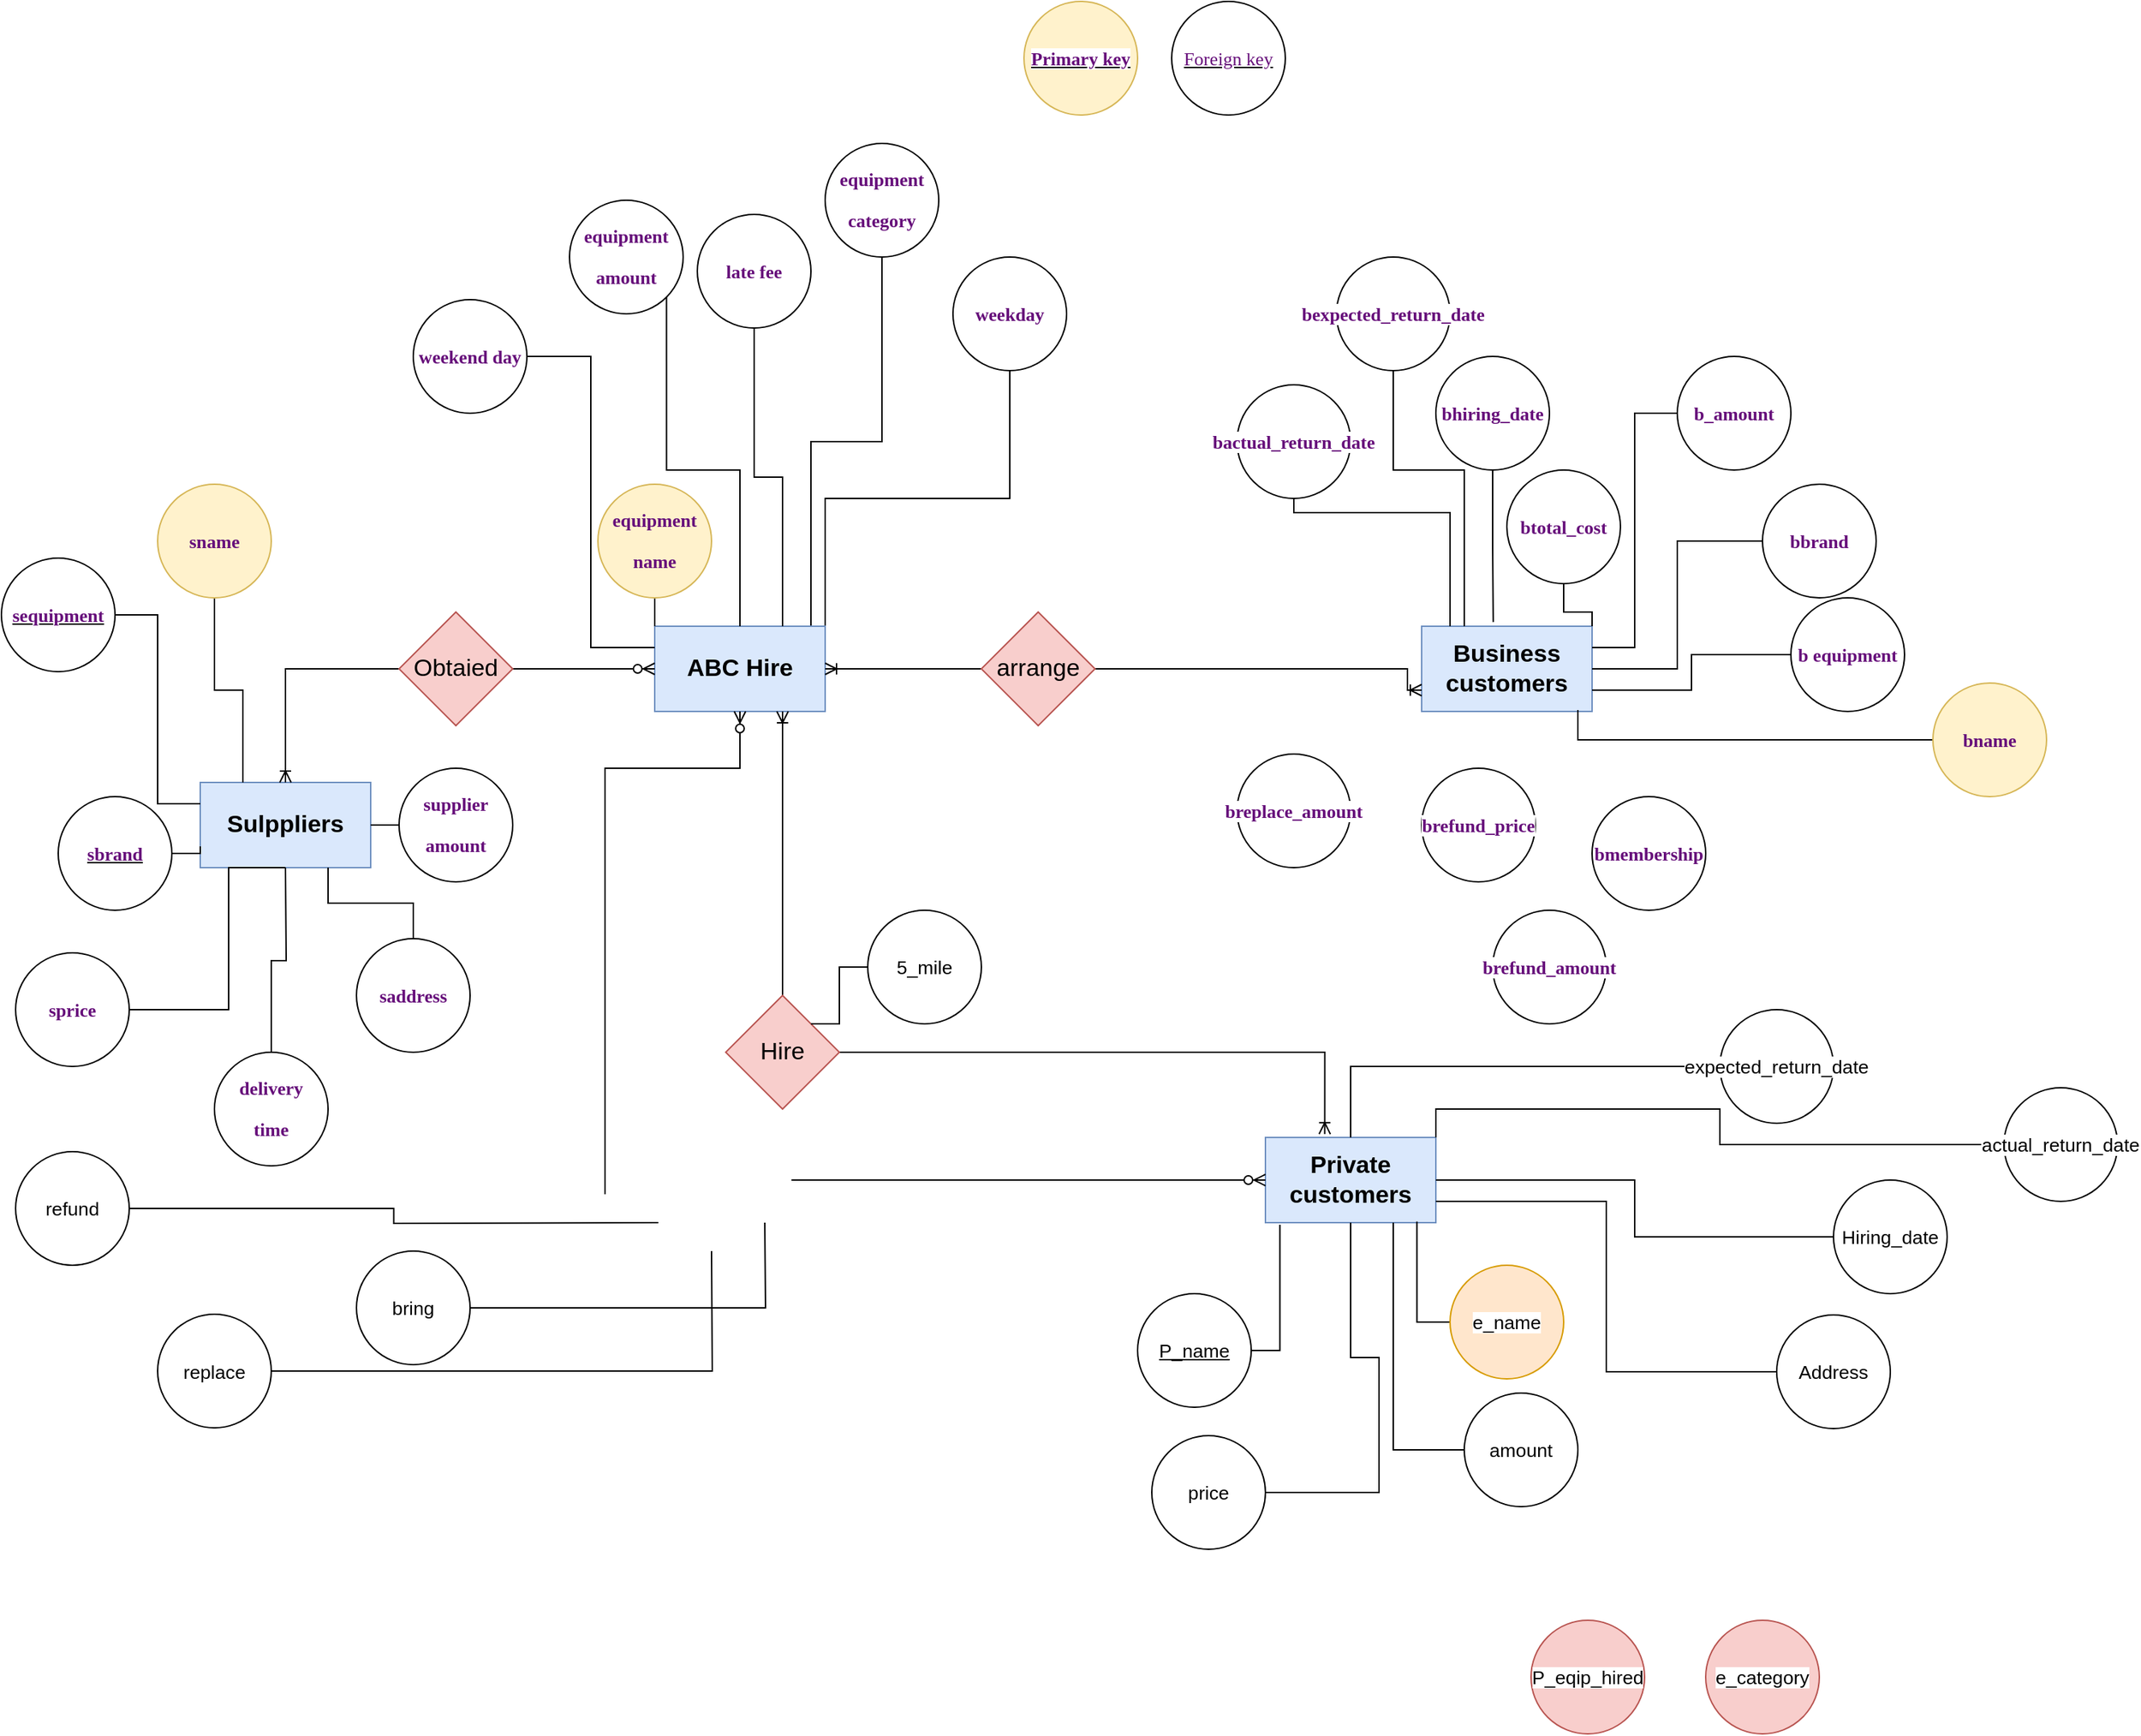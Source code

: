 <mxfile version="13.0.9" type="github">
  <diagram id="K03sYseseirvuOLzhtns" name="Page-1">
    <mxGraphModel dx="2130" dy="1951" grid="1" gridSize="10" guides="1" tooltips="1" connect="1" arrows="1" fold="1" page="1" pageScale="1" pageWidth="827" pageHeight="1169" math="0" shadow="0">
      <root>
        <mxCell id="0" />
        <mxCell id="1" parent="0" />
        <mxCell id="TGKqARG2-MbJU1Pvm6La-5" value="Sulppliers" style="rounded=0;whiteSpace=wrap;html=1;fillColor=#dae8fc;strokeColor=#6c8ebf;fontStyle=1;fontSize=17;" parent="1" vertex="1">
          <mxGeometry x="-190" y="210" width="120" height="60" as="geometry" />
        </mxCell>
        <mxCell id="TGKqARG2-MbJU1Pvm6La-109" value="" style="edgeStyle=orthogonalEdgeStyle;rounded=0;orthogonalLoop=1;jettySize=auto;html=1;startArrow=none;startFill=0;endArrow=none;endFill=0;fontSize=17;entryX=0.5;entryY=1;entryDx=0;entryDy=0;" parent="1" source="TGKqARG2-MbJU1Pvm6La-6" target="TGKqARG2-MbJU1Pvm6La-110" edge="1">
          <mxGeometry relative="1" as="geometry">
            <mxPoint x="220" y="20" as="targetPoint" />
            <Array as="points">
              <mxPoint x="240" y="-30" />
              <mxPoint x="290" y="-30" />
            </Array>
          </mxGeometry>
        </mxCell>
        <mxCell id="FO-TaxdujKSURo-2o1d0-5" style="edgeStyle=orthogonalEdgeStyle;rounded=0;orthogonalLoop=1;jettySize=auto;html=1;exitX=1;exitY=0;exitDx=0;exitDy=0;entryX=0.5;entryY=1;entryDx=0;entryDy=0;endArrow=none;endFill=0;" edge="1" parent="1" source="TGKqARG2-MbJU1Pvm6La-6" target="FO-TaxdujKSURo-2o1d0-3">
          <mxGeometry relative="1" as="geometry" />
        </mxCell>
        <mxCell id="TGKqARG2-MbJU1Pvm6La-6" value="ABC Hire" style="rounded=0;whiteSpace=wrap;html=1;fillColor=#dae8fc;strokeColor=#6c8ebf;fontStyle=1;fontSize=17;" parent="1" vertex="1">
          <mxGeometry x="130" y="100" width="120" height="60" as="geometry" />
        </mxCell>
        <mxCell id="TGKqARG2-MbJU1Pvm6La-8" value="Private customers" style="rounded=0;whiteSpace=wrap;html=1;fillColor=#dae8fc;strokeColor=#6c8ebf;fontStyle=1;fontSize=17;" parent="1" vertex="1">
          <mxGeometry x="560" y="460" width="120" height="60" as="geometry" />
        </mxCell>
        <mxCell id="TGKqARG2-MbJU1Pvm6La-9" value="Business customers" style="rounded=0;whiteSpace=wrap;html=1;fillColor=#dae8fc;strokeColor=#6c8ebf;fontStyle=1;fontSize=17;" parent="1" vertex="1">
          <mxGeometry x="670" y="100" width="120" height="60" as="geometry" />
        </mxCell>
        <mxCell id="TGKqARG2-MbJU1Pvm6La-41" style="edgeStyle=orthogonalEdgeStyle;rounded=0;orthogonalLoop=1;jettySize=auto;html=1;entryX=0;entryY=0.75;entryDx=0;entryDy=0;endArrow=none;endFill=0;fontSize=17;" parent="1" source="TGKqARG2-MbJU1Pvm6La-28" target="TGKqARG2-MbJU1Pvm6La-5" edge="1">
          <mxGeometry relative="1" as="geometry" />
        </mxCell>
        <mxCell id="TGKqARG2-MbJU1Pvm6La-84" value="" style="edgeStyle=orthogonalEdgeStyle;rounded=0;orthogonalLoop=1;jettySize=auto;html=1;startArrow=none;startFill=0;endArrow=none;endFill=0;fontSize=17;" parent="1" source="TGKqARG2-MbJU1Pvm6La-28" target="TGKqARG2-MbJU1Pvm6La-5" edge="1">
          <mxGeometry relative="1" as="geometry">
            <Array as="points">
              <mxPoint x="-190" y="260" />
            </Array>
          </mxGeometry>
        </mxCell>
        <mxCell id="TGKqARG2-MbJU1Pvm6La-28" value="&lt;meta http-equiv=&quot;content-type&quot; content=&quot;text/html; charset=UTF-8&quot;&gt;&lt;pre style=&quot;background-color:#ffffff;color:#000000;font-family:&#39;Consolas&#39;;font-size:9.8pt;&quot;&gt;&lt;span style=&quot;color:#660e7a;font-weight:bold;&quot;&gt;sbrand&lt;/span&gt;&lt;/pre&gt;" style="ellipse;whiteSpace=wrap;html=1;aspect=fixed;fontSize=17;align=center;fontStyle=4" parent="1" vertex="1">
          <mxGeometry x="-290" y="220" width="80" height="80" as="geometry" />
        </mxCell>
        <mxCell id="TGKqARG2-MbJU1Pvm6La-42" style="edgeStyle=orthogonalEdgeStyle;rounded=0;orthogonalLoop=1;jettySize=auto;html=1;entryX=0.5;entryY=1;entryDx=0;entryDy=0;endArrow=none;endFill=0;fontSize=17;" parent="1" source="TGKqARG2-MbJU1Pvm6La-29" target="TGKqARG2-MbJU1Pvm6La-5" edge="1">
          <mxGeometry relative="1" as="geometry">
            <Array as="points">
              <mxPoint x="-170" y="370" />
              <mxPoint x="-170" y="270" />
            </Array>
          </mxGeometry>
        </mxCell>
        <mxCell id="TGKqARG2-MbJU1Pvm6La-29" value="&lt;meta http-equiv=&quot;content-type&quot; content=&quot;text/html; charset=UTF-8&quot;&gt;&lt;pre style=&quot;background-color:#ffffff;color:#000000;font-family:&#39;Consolas&#39;;font-size:9.8pt;&quot;&gt;&lt;span style=&quot;color:#660e7a;font-weight:bold;&quot;&gt;sprice&lt;/span&gt;&lt;/pre&gt;" style="ellipse;whiteSpace=wrap;html=1;aspect=fixed;fontSize=17;" parent="1" vertex="1">
          <mxGeometry x="-320" y="330" width="80" height="80" as="geometry" />
        </mxCell>
        <mxCell id="TGKqARG2-MbJU1Pvm6La-72" style="edgeStyle=orthogonalEdgeStyle;rounded=0;orthogonalLoop=1;jettySize=auto;html=1;entryX=1;entryY=0.5;entryDx=0;entryDy=0;startArrow=none;startFill=0;endArrow=none;endFill=0;fontSize=17;" parent="1" source="TGKqARG2-MbJU1Pvm6La-30" target="TGKqARG2-MbJU1Pvm6La-5" edge="1">
          <mxGeometry relative="1" as="geometry" />
        </mxCell>
        <mxCell id="TGKqARG2-MbJU1Pvm6La-30" value="&lt;pre style=&quot;background-color: #ffffff ; color: #000000 ; font-family: &amp;#34;consolas&amp;#34; ; font-size: 9.8pt&quot;&gt;&lt;span style=&quot;color: #660e7a ; font-weight: bold&quot;&gt;supplier&lt;/span&gt;&lt;/pre&gt;&lt;pre style=&quot;background-color: #ffffff ; color: #000000 ; font-family: &amp;#34;consolas&amp;#34; ; font-size: 9.8pt&quot;&gt;&lt;span style=&quot;color: #660e7a ; font-weight: bold&quot;&gt;amount&lt;/span&gt;&lt;/pre&gt;" style="ellipse;whiteSpace=wrap;html=1;aspect=fixed;fontSize=17;" parent="1" vertex="1">
          <mxGeometry x="-50" y="200" width="80" height="80" as="geometry" />
        </mxCell>
        <mxCell id="TGKqARG2-MbJU1Pvm6La-38" style="edgeStyle=orthogonalEdgeStyle;rounded=0;orthogonalLoop=1;jettySize=auto;html=1;endArrow=none;endFill=0;fontSize=17;" parent="1" source="TGKqARG2-MbJU1Pvm6La-34" target="TGKqARG2-MbJU1Pvm6La-9" edge="1">
          <mxGeometry relative="1" as="geometry">
            <mxPoint x="680" y="80" as="targetPoint" />
            <Array as="points">
              <mxPoint x="690" y="20" />
            </Array>
          </mxGeometry>
        </mxCell>
        <mxCell id="TGKqARG2-MbJU1Pvm6La-34" value="&lt;meta http-equiv=&quot;content-type&quot; content=&quot;text/html; charset=UTF-8&quot;&gt;&lt;pre style=&quot;background-color:#ffffff;color:#000000;font-family:&#39;Consolas&#39;;font-size:9.8pt;&quot;&gt;&lt;span style=&quot;color:#660e7a;font-weight:bold;&quot;&gt;bactual_return_date&lt;/span&gt;&lt;/pre&gt;" style="ellipse;whiteSpace=wrap;html=1;aspect=fixed;fontSize=17;" parent="1" vertex="1">
          <mxGeometry x="540" y="-70" width="80" height="80" as="geometry" />
        </mxCell>
        <mxCell id="FO-TaxdujKSURo-2o1d0-15" style="edgeStyle=orthogonalEdgeStyle;rounded=0;orthogonalLoop=1;jettySize=auto;html=1;entryX=1;entryY=0.75;entryDx=0;entryDy=0;endArrow=none;endFill=0;" edge="1" parent="1" source="TGKqARG2-MbJU1Pvm6La-35" target="TGKqARG2-MbJU1Pvm6La-9">
          <mxGeometry relative="1" as="geometry" />
        </mxCell>
        <mxCell id="TGKqARG2-MbJU1Pvm6La-35" value="&lt;div style=&quot;text-align: justify&quot;&gt;&lt;pre style=&quot;background-color: rgb(255 , 255 , 255) ; font-family: &amp;#34;consolas&amp;#34; ; font-size: 9.8pt&quot;&gt;&lt;span style=&quot;color: #660e7a ; font-weight: bold&quot;&gt;b equipment&lt;/span&gt;&lt;/pre&gt;&lt;/div&gt;" style="ellipse;whiteSpace=wrap;html=1;aspect=fixed;fontSize=17;" parent="1" vertex="1">
          <mxGeometry x="930" y="80" width="80" height="80" as="geometry" />
        </mxCell>
        <mxCell id="TGKqARG2-MbJU1Pvm6La-46" style="edgeStyle=orthogonalEdgeStyle;rounded=0;orthogonalLoop=1;jettySize=auto;html=1;entryX=1;entryY=0.75;entryDx=0;entryDy=0;endArrow=none;endFill=0;fontSize=17;" parent="1" source="TGKqARG2-MbJU1Pvm6La-43" target="TGKqARG2-MbJU1Pvm6La-8" edge="1">
          <mxGeometry relative="1" as="geometry" />
        </mxCell>
        <mxCell id="TGKqARG2-MbJU1Pvm6La-43" value="&lt;div style=&quot;text-align: justify&quot;&gt;&lt;font face=&quot;malgun gothic, malgun gothic_msfontservice, sans-serif&quot;&gt;&lt;span style=&quot;font-size: 13.333px ; background-color: rgb(255 , 255 , 255)&quot;&gt;Address&lt;/span&gt;&lt;/font&gt;&lt;/div&gt;" style="ellipse;whiteSpace=wrap;html=1;aspect=fixed;fontSize=17;" parent="1" vertex="1">
          <mxGeometry x="920" y="585" width="80" height="80" as="geometry" />
        </mxCell>
        <mxCell id="TGKqARG2-MbJU1Pvm6La-45" style="edgeStyle=orthogonalEdgeStyle;rounded=0;orthogonalLoop=1;jettySize=auto;html=1;entryX=0.085;entryY=1.025;entryDx=0;entryDy=0;entryPerimeter=0;endArrow=none;endFill=0;fontSize=17;" parent="1" source="TGKqARG2-MbJU1Pvm6La-44" target="TGKqARG2-MbJU1Pvm6La-8" edge="1">
          <mxGeometry relative="1" as="geometry" />
        </mxCell>
        <mxCell id="TGKqARG2-MbJU1Pvm6La-44" value="&lt;div style=&quot;text-align: justify&quot;&gt;&lt;font face=&quot;malgun gothic, malgun gothic_msfontservice, sans-serif&quot;&gt;&lt;span style=&quot;font-size: 13.333px ; background-color: rgb(255 , 255 , 255)&quot;&gt;&lt;u&gt;P_name&lt;/u&gt;&lt;/span&gt;&lt;/font&gt;&lt;/div&gt;" style="ellipse;whiteSpace=wrap;html=1;aspect=fixed;fontSize=17;" parent="1" vertex="1">
          <mxGeometry x="470" y="570" width="80" height="80" as="geometry" />
        </mxCell>
        <mxCell id="TGKqARG2-MbJU1Pvm6La-50" style="edgeStyle=orthogonalEdgeStyle;rounded=0;orthogonalLoop=1;jettySize=auto;html=1;entryX=0;entryY=0.5;entryDx=0;entryDy=0;endArrow=ERzeroToMany;endFill=1;fontSize=17;" parent="1" source="TGKqARG2-MbJU1Pvm6La-49" target="TGKqARG2-MbJU1Pvm6La-6" edge="1">
          <mxGeometry relative="1" as="geometry" />
        </mxCell>
        <mxCell id="TGKqARG2-MbJU1Pvm6La-51" style="edgeStyle=orthogonalEdgeStyle;rounded=0;orthogonalLoop=1;jettySize=auto;html=1;entryX=0.5;entryY=0;entryDx=0;entryDy=0;endArrow=ERoneToMany;endFill=0;fontSize=17;" parent="1" source="TGKqARG2-MbJU1Pvm6La-49" target="TGKqARG2-MbJU1Pvm6La-5" edge="1">
          <mxGeometry relative="1" as="geometry" />
        </mxCell>
        <mxCell id="TGKqARG2-MbJU1Pvm6La-49" value="Obtaied" style="rhombus;whiteSpace=wrap;html=1;fontSize=17;fillColor=#f8cecc;strokeColor=#b85450;" parent="1" vertex="1">
          <mxGeometry x="-50" y="90" width="80" height="80" as="geometry" />
        </mxCell>
        <mxCell id="TGKqARG2-MbJU1Pvm6La-63" style="edgeStyle=orthogonalEdgeStyle;rounded=0;orthogonalLoop=1;jettySize=auto;html=1;entryX=1;entryY=0.5;entryDx=0;entryDy=0;startArrow=none;startFill=0;endArrow=ERoneToMany;endFill=0;fontSize=17;" parent="1" source="TGKqARG2-MbJU1Pvm6La-62" target="TGKqARG2-MbJU1Pvm6La-6" edge="1">
          <mxGeometry relative="1" as="geometry" />
        </mxCell>
        <mxCell id="TGKqARG2-MbJU1Pvm6La-64" style="edgeStyle=orthogonalEdgeStyle;rounded=0;orthogonalLoop=1;jettySize=auto;html=1;startArrow=none;startFill=0;endArrow=ERoneToMany;endFill=0;fontSize=17;entryX=0;entryY=0.75;entryDx=0;entryDy=0;" parent="1" source="TGKqARG2-MbJU1Pvm6La-62" target="TGKqARG2-MbJU1Pvm6La-9" edge="1">
          <mxGeometry relative="1" as="geometry">
            <mxPoint x="490" y="340" as="targetPoint" />
            <Array as="points">
              <mxPoint x="660" y="130" />
              <mxPoint x="660" y="145" />
            </Array>
          </mxGeometry>
        </mxCell>
        <mxCell id="TGKqARG2-MbJU1Pvm6La-62" value="arrange" style="rhombus;whiteSpace=wrap;html=1;fontSize=17;fillColor=#f8cecc;strokeColor=#b85450;fontStyle=0" parent="1" vertex="1">
          <mxGeometry x="360" y="90" width="80" height="80" as="geometry" />
        </mxCell>
        <mxCell id="TGKqARG2-MbJU1Pvm6La-70" style="edgeStyle=orthogonalEdgeStyle;rounded=0;orthogonalLoop=1;jettySize=auto;html=1;entryX=0;entryY=0.5;entryDx=0;entryDy=0;startArrow=none;startFill=0;endArrow=ERzeroToMany;endFill=1;fontSize=17;" parent="1" target="TGKqARG2-MbJU1Pvm6La-8" edge="1">
          <mxGeometry relative="1" as="geometry">
            <Array as="points">
              <mxPoint x="530" y="490" />
              <mxPoint x="530" y="490" />
            </Array>
            <mxPoint x="226.25" y="490" as="sourcePoint" />
          </mxGeometry>
        </mxCell>
        <mxCell id="TGKqARG2-MbJU1Pvm6La-71" style="edgeStyle=orthogonalEdgeStyle;rounded=0;orthogonalLoop=1;jettySize=auto;html=1;startArrow=none;startFill=0;endArrow=ERzeroToMany;endFill=1;fontSize=17;exitX=0;exitY=0.5;exitDx=0;exitDy=0;entryX=0.5;entryY=1;entryDx=0;entryDy=0;" parent="1" target="TGKqARG2-MbJU1Pvm6La-6" edge="1">
          <mxGeometry relative="1" as="geometry">
            <mxPoint x="190" y="170" as="targetPoint" />
            <Array as="points">
              <mxPoint x="95" y="200" />
              <mxPoint x="190" y="200" />
            </Array>
            <mxPoint x="95" y="500" as="sourcePoint" />
          </mxGeometry>
        </mxCell>
        <mxCell id="TGKqARG2-MbJU1Pvm6La-75" style="edgeStyle=orthogonalEdgeStyle;rounded=0;orthogonalLoop=1;jettySize=auto;html=1;startArrow=none;startFill=0;endArrow=ERoneToMany;endFill=0;fontSize=17;entryX=0.75;entryY=1;entryDx=0;entryDy=0;" parent="1" source="TGKqARG2-MbJU1Pvm6La-69" target="TGKqARG2-MbJU1Pvm6La-6" edge="1">
          <mxGeometry relative="1" as="geometry">
            <mxPoint x="220" y="200" as="targetPoint" />
          </mxGeometry>
        </mxCell>
        <mxCell id="TGKqARG2-MbJU1Pvm6La-82" style="edgeStyle=orthogonalEdgeStyle;rounded=0;orthogonalLoop=1;jettySize=auto;html=1;entryX=0.348;entryY=-0.039;entryDx=0;entryDy=0;entryPerimeter=0;startArrow=none;startFill=0;endArrow=ERoneToMany;endFill=0;fontSize=17;" parent="1" source="TGKqARG2-MbJU1Pvm6La-69" target="TGKqARG2-MbJU1Pvm6La-8" edge="1">
          <mxGeometry relative="1" as="geometry" />
        </mxCell>
        <mxCell id="TGKqARG2-MbJU1Pvm6La-69" value="Hire" style="rhombus;whiteSpace=wrap;html=1;fontSize=17;fillColor=#f8cecc;strokeColor=#b85450;fontStyle=0" parent="1" vertex="1">
          <mxGeometry x="180" y="360" width="80" height="80" as="geometry" />
        </mxCell>
        <mxCell id="FO-TaxdujKSURo-2o1d0-8" style="edgeStyle=orthogonalEdgeStyle;rounded=0;orthogonalLoop=1;jettySize=auto;html=1;entryX=0;entryY=0;entryDx=0;entryDy=0;endArrow=none;endFill=0;" edge="1" parent="1" source="TGKqARG2-MbJU1Pvm6La-79" target="TGKqARG2-MbJU1Pvm6La-6">
          <mxGeometry relative="1" as="geometry" />
        </mxCell>
        <mxCell id="TGKqARG2-MbJU1Pvm6La-79" value="&lt;pre style=&quot;color: rgb(0 , 0 , 0) ; font-family: &amp;#34;consolas&amp;#34; ; font-size: 9.8pt&quot;&gt;&lt;span style=&quot;color: #660e7a ; font-weight: bold&quot;&gt;equipment&lt;/span&gt;&lt;/pre&gt;&lt;pre style=&quot;color: rgb(0 , 0 , 0) ; font-family: &amp;#34;consolas&amp;#34; ; font-size: 9.8pt&quot;&gt;&lt;span style=&quot;color: #660e7a ; font-weight: bold&quot;&gt;name&lt;/span&gt;&lt;/pre&gt;" style="ellipse;whiteSpace=wrap;html=1;aspect=fixed;fontSize=17;fontStyle=0;fillColor=#fff2cc;strokeColor=#d6b656;labelBackgroundColor=none;" parent="1" vertex="1">
          <mxGeometry x="90" width="80" height="80" as="geometry" />
        </mxCell>
        <mxCell id="TGKqARG2-MbJU1Pvm6La-85" value="&lt;div style=&quot;text-align: justify&quot;&gt;&lt;pre style=&quot;background-color: rgb(255 , 255 , 255) ; font-family: &amp;#34;consolas&amp;#34; ; font-size: 9.8pt&quot;&gt;&lt;span style=&quot;color: #660e7a ; font-weight: bold&quot;&gt;bmembership&lt;/span&gt;&lt;/pre&gt;&lt;/div&gt;" style="ellipse;whiteSpace=wrap;html=1;aspect=fixed;fontSize=17;fontStyle=0" parent="1" vertex="1">
          <mxGeometry x="790" y="220" width="80" height="80" as="geometry" />
        </mxCell>
        <mxCell id="TGKqARG2-MbJU1Pvm6La-86" value="&lt;meta http-equiv=&quot;content-type&quot; content=&quot;text/html; charset=UTF-8&quot;&gt;&lt;pre style=&quot;background-color:#ffffff;color:#000000;font-family:&#39;Consolas&#39;;font-size:9.8pt;&quot;&gt;&lt;span style=&quot;color:#660e7a;font-weight:bold;&quot;&gt;brefund_price&lt;/span&gt;&lt;/pre&gt;" style="ellipse;whiteSpace=wrap;html=1;aspect=fixed;fontSize=17;fontStyle=0" parent="1" vertex="1">
          <mxGeometry x="670" y="200" width="80" height="80" as="geometry" />
        </mxCell>
        <mxCell id="TGKqARG2-MbJU1Pvm6La-87" value="&lt;meta http-equiv=&quot;content-type&quot; content=&quot;text/html; charset=UTF-8&quot;&gt;&lt;pre style=&quot;background-color:#ffffff;color:#000000;font-family:&#39;Consolas&#39;;font-size:9.8pt;&quot;&gt;&lt;span style=&quot;color:#660e7a;font-weight:bold;&quot;&gt;brefund_amount&lt;/span&gt;&lt;/pre&gt;" style="ellipse;whiteSpace=wrap;html=1;aspect=fixed;fontSize=17;fontStyle=0" parent="1" vertex="1">
          <mxGeometry x="720" y="300" width="80" height="80" as="geometry" />
        </mxCell>
        <mxCell id="TGKqARG2-MbJU1Pvm6La-94" style="edgeStyle=orthogonalEdgeStyle;rounded=0;orthogonalLoop=1;jettySize=auto;html=1;entryX=0;entryY=1;entryDx=0;entryDy=0;startArrow=none;startFill=0;endArrow=none;endFill=0;fontSize=17;" parent="1" source="TGKqARG2-MbJU1Pvm6La-91" edge="1">
          <mxGeometry relative="1" as="geometry">
            <mxPoint x="132.5" y="520" as="targetPoint" />
          </mxGeometry>
        </mxCell>
        <mxCell id="TGKqARG2-MbJU1Pvm6La-91" value="&lt;div style=&quot;text-align: justify&quot;&gt;&lt;font face=&quot;malgun gothic, malgun gothic_msfontservice, sans-serif&quot;&gt;&lt;span style=&quot;font-size: 13.333px ; background-color: rgb(255 , 255 , 255)&quot;&gt;&lt;span&gt;refund&lt;/span&gt;&lt;/span&gt;&lt;/font&gt;&lt;/div&gt;" style="ellipse;whiteSpace=wrap;html=1;aspect=fixed;fontSize=17;fontStyle=0" parent="1" vertex="1">
          <mxGeometry x="-320" y="470" width="80" height="80" as="geometry" />
        </mxCell>
        <mxCell id="TGKqARG2-MbJU1Pvm6La-95" style="edgeStyle=orthogonalEdgeStyle;rounded=0;orthogonalLoop=1;jettySize=auto;html=1;entryX=0.5;entryY=1;entryDx=0;entryDy=0;startArrow=none;startFill=0;endArrow=none;endFill=0;fontSize=17;" parent="1" source="TGKqARG2-MbJU1Pvm6La-92" edge="1">
          <mxGeometry relative="1" as="geometry">
            <mxPoint x="170" y="540" as="targetPoint" />
          </mxGeometry>
        </mxCell>
        <mxCell id="TGKqARG2-MbJU1Pvm6La-92" value="&lt;div style=&quot;text-align: justify&quot;&gt;&lt;font face=&quot;malgun gothic, malgun gothic_msfontservice, sans-serif&quot;&gt;&lt;span style=&quot;font-size: 13.333px ; background-color: rgb(255 , 255 , 255)&quot;&gt;&lt;span&gt;replace&lt;/span&gt;&lt;/span&gt;&lt;/font&gt;&lt;/div&gt;" style="ellipse;whiteSpace=wrap;html=1;aspect=fixed;fontSize=17;fontStyle=0" parent="1" vertex="1">
          <mxGeometry x="-220" y="584.5" width="80" height="80" as="geometry" />
        </mxCell>
        <mxCell id="TGKqARG2-MbJU1Pvm6La-96" style="edgeStyle=orthogonalEdgeStyle;rounded=0;orthogonalLoop=1;jettySize=auto;html=1;entryX=1;entryY=1;entryDx=0;entryDy=0;startArrow=none;startFill=0;endArrow=none;endFill=0;fontSize=17;" parent="1" source="TGKqARG2-MbJU1Pvm6La-93" edge="1">
          <mxGeometry relative="1" as="geometry">
            <mxPoint x="207.5" y="520" as="targetPoint" />
          </mxGeometry>
        </mxCell>
        <mxCell id="TGKqARG2-MbJU1Pvm6La-93" value="&lt;div style=&quot;text-align: justify&quot;&gt;&lt;font face=&quot;malgun gothic, malgun gothic_msfontservice, sans-serif&quot;&gt;&lt;span style=&quot;font-size: 13.333px ; background-color: rgb(255 , 255 , 255)&quot;&gt;&lt;span&gt;bring&lt;/span&gt;&lt;/span&gt;&lt;/font&gt;&lt;/div&gt;" style="ellipse;whiteSpace=wrap;html=1;aspect=fixed;fontSize=17;fontStyle=0" parent="1" vertex="1">
          <mxGeometry x="-80" y="540" width="80" height="80" as="geometry" />
        </mxCell>
        <mxCell id="TGKqARG2-MbJU1Pvm6La-98" style="edgeStyle=orthogonalEdgeStyle;rounded=0;orthogonalLoop=1;jettySize=auto;html=1;entryX=1;entryY=0;entryDx=0;entryDy=0;startArrow=none;startFill=0;endArrow=none;endFill=0;fontSize=17;" parent="1" source="TGKqARG2-MbJU1Pvm6La-97" target="TGKqARG2-MbJU1Pvm6La-69" edge="1">
          <mxGeometry relative="1" as="geometry" />
        </mxCell>
        <mxCell id="TGKqARG2-MbJU1Pvm6La-97" value="&lt;div style=&quot;text-align: justify&quot;&gt;&lt;font face=&quot;malgun gothic, malgun gothic_msfontservice, sans-serif&quot;&gt;&lt;span style=&quot;font-size: 13.333px ; background-color: rgb(255 , 255 , 255)&quot;&gt;&lt;span&gt;5_mile&lt;/span&gt;&lt;/span&gt;&lt;/font&gt;&lt;/div&gt;" style="ellipse;whiteSpace=wrap;html=1;aspect=fixed;fontSize=17;fontStyle=0" parent="1" vertex="1">
          <mxGeometry x="280" y="300" width="80" height="80" as="geometry" />
        </mxCell>
        <mxCell id="TGKqARG2-MbJU1Pvm6La-100" style="edgeStyle=orthogonalEdgeStyle;rounded=0;orthogonalLoop=1;jettySize=auto;html=1;entryX=0.75;entryY=1;entryDx=0;entryDy=0;startArrow=none;startFill=0;endArrow=none;endFill=0;fontSize=17;" parent="1" source="TGKqARG2-MbJU1Pvm6La-99" target="TGKqARG2-MbJU1Pvm6La-5" edge="1">
          <mxGeometry relative="1" as="geometry" />
        </mxCell>
        <mxCell id="TGKqARG2-MbJU1Pvm6La-99" value="&lt;meta http-equiv=&quot;content-type&quot; content=&quot;text/html; charset=UTF-8&quot;&gt;&lt;pre style=&quot;background-color:#ffffff;color:#000000;font-family:&#39;Consolas&#39;;font-size:9.8pt;&quot;&gt;&lt;span style=&quot;color:#660e7a;font-weight:bold;&quot;&gt;saddress&lt;/span&gt;&lt;/pre&gt;" style="ellipse;whiteSpace=wrap;html=1;aspect=fixed;fontSize=17;" parent="1" vertex="1">
          <mxGeometry x="-80" y="320" width="80" height="80" as="geometry" />
        </mxCell>
        <mxCell id="TGKqARG2-MbJU1Pvm6La-105" style="edgeStyle=orthogonalEdgeStyle;rounded=0;orthogonalLoop=1;jettySize=auto;html=1;entryX=0;entryY=0.25;entryDx=0;entryDy=0;startArrow=none;startFill=0;endArrow=none;endFill=0;fontSize=17;" parent="1" source="TGKqARG2-MbJU1Pvm6La-101" target="TGKqARG2-MbJU1Pvm6La-5" edge="1">
          <mxGeometry relative="1" as="geometry" />
        </mxCell>
        <mxCell id="TGKqARG2-MbJU1Pvm6La-101" value="&lt;meta http-equiv=&quot;content-type&quot; content=&quot;text/html; charset=UTF-8&quot;&gt;&lt;pre style=&quot;background-color:#ffffff;color:#000000;font-family:&#39;Consolas&#39;;font-size:9.8pt;&quot;&gt;&lt;span style=&quot;color:#660e7a;font-weight:bold;&quot;&gt;sequipment&lt;/span&gt;&lt;/pre&gt;" style="ellipse;whiteSpace=wrap;html=1;aspect=fixed;fontSize=17;align=center;fontStyle=4" parent="1" vertex="1">
          <mxGeometry x="-330" y="52" width="80" height="80" as="geometry" />
        </mxCell>
        <mxCell id="TGKqARG2-MbJU1Pvm6La-104" style="edgeStyle=orthogonalEdgeStyle;rounded=0;orthogonalLoop=1;jettySize=auto;html=1;entryX=0.25;entryY=0;entryDx=0;entryDy=0;startArrow=none;startFill=0;endArrow=none;endFill=0;fontSize=17;" parent="1" source="TGKqARG2-MbJU1Pvm6La-102" target="TGKqARG2-MbJU1Pvm6La-5" edge="1">
          <mxGeometry relative="1" as="geometry" />
        </mxCell>
        <mxCell id="TGKqARG2-MbJU1Pvm6La-102" value="&lt;meta http-equiv=&quot;content-type&quot; content=&quot;text/html; charset=UTF-8&quot;&gt;&lt;pre style=&quot;color: rgb(0, 0, 0); font-family: Consolas; font-size: 9.8pt;&quot;&gt;&lt;span style=&quot;color:#660e7a;font-weight:bold;&quot;&gt;sname&lt;/span&gt;&lt;/pre&gt;" style="ellipse;whiteSpace=wrap;html=1;aspect=fixed;fontSize=17;align=center;fontStyle=0;fillColor=#fff2cc;strokeColor=#d6b656;labelBackgroundColor=none;" parent="1" vertex="1">
          <mxGeometry x="-220" width="80" height="80" as="geometry" />
        </mxCell>
        <mxCell id="TGKqARG2-MbJU1Pvm6La-107" style="edgeStyle=orthogonalEdgeStyle;rounded=0;orthogonalLoop=1;jettySize=auto;html=1;startArrow=none;startFill=0;endArrow=none;endFill=0;fontSize=17;" parent="1" source="TGKqARG2-MbJU1Pvm6La-106" edge="1">
          <mxGeometry relative="1" as="geometry">
            <mxPoint x="-130" y="270" as="targetPoint" />
          </mxGeometry>
        </mxCell>
        <mxCell id="TGKqARG2-MbJU1Pvm6La-106" value="&lt;pre style=&quot;background-color: #ffffff ; color: #000000 ; font-family: &amp;#34;consolas&amp;#34; ; font-size: 9.8pt&quot;&gt;&lt;span style=&quot;color: #660e7a ; font-weight: bold&quot;&gt;delivery&lt;/span&gt;&lt;/pre&gt;&lt;pre style=&quot;background-color: #ffffff ; color: #000000 ; font-family: &amp;#34;consolas&amp;#34; ; font-size: 9.8pt&quot;&gt;&lt;span style=&quot;color: #660e7a ; font-weight: bold&quot;&gt;time&lt;/span&gt;&lt;/pre&gt;" style="ellipse;whiteSpace=wrap;html=1;aspect=fixed;fontSize=17;" parent="1" vertex="1">
          <mxGeometry x="-180" y="400" width="80" height="80" as="geometry" />
        </mxCell>
        <mxCell id="TGKqARG2-MbJU1Pvm6La-110" value="&lt;pre style=&quot;background-color: #ffffff ; color: #000000 ; font-family: &amp;#34;consolas&amp;#34; ; font-size: 9.8pt&quot;&gt;&lt;span style=&quot;color: #660e7a ; font-weight: bold&quot;&gt;equipment&lt;/span&gt;&lt;/pre&gt;&lt;pre style=&quot;background-color: #ffffff ; color: #000000 ; font-family: &amp;#34;consolas&amp;#34; ; font-size: 9.8pt&quot;&gt;&lt;span style=&quot;color: #660e7a ; font-weight: bold&quot;&gt;category&lt;/span&gt;&lt;/pre&gt;" style="ellipse;whiteSpace=wrap;html=1;aspect=fixed;fontSize=17;fontStyle=0" parent="1" vertex="1">
          <mxGeometry x="250" y="-240" width="80" height="80" as="geometry" />
        </mxCell>
        <mxCell id="TGKqARG2-MbJU1Pvm6La-115" value="&lt;div style=&quot;text-align: justify&quot;&gt;&lt;font face=&quot;malgun gothic, malgun gothic_msfontservice, sans-serif&quot;&gt;&lt;span style=&quot;font-size: 13.333px ; background-color: rgb(255 , 255 , 255)&quot;&gt;&lt;span&gt;P_eqip_hired&lt;/span&gt;&lt;/span&gt;&lt;/font&gt;&lt;/div&gt;" style="ellipse;whiteSpace=wrap;html=1;aspect=fixed;fontSize=17;fontStyle=0;fillColor=#f8cecc;strokeColor=#b85450;" parent="1" vertex="1">
          <mxGeometry x="747" y="800" width="80" height="80" as="geometry" />
        </mxCell>
        <mxCell id="TGKqARG2-MbJU1Pvm6La-119" value="&lt;div style=&quot;text-align: justify&quot;&gt;&lt;font face=&quot;malgun gothic, malgun gothic_msfontservice, sans-serif&quot;&gt;&lt;span style=&quot;font-size: 13.333px ; background-color: rgb(255 , 255 , 255)&quot;&gt;e_category&lt;/span&gt;&lt;/font&gt;&lt;/div&gt;" style="ellipse;whiteSpace=wrap;html=1;aspect=fixed;fontSize=17;fillColor=#f8cecc;strokeColor=#b85450;" parent="1" vertex="1">
          <mxGeometry x="870" y="800" width="80" height="80" as="geometry" />
        </mxCell>
        <mxCell id="TGKqARG2-MbJU1Pvm6La-122" style="edgeStyle=orthogonalEdgeStyle;rounded=0;orthogonalLoop=1;jettySize=auto;html=1;entryX=0.889;entryY=0.988;entryDx=0;entryDy=0;entryPerimeter=0;startArrow=none;startFill=0;endArrow=none;endFill=0;fontSize=17;" parent="1" source="TGKqARG2-MbJU1Pvm6La-121" target="TGKqARG2-MbJU1Pvm6La-8" edge="1">
          <mxGeometry relative="1" as="geometry" />
        </mxCell>
        <mxCell id="TGKqARG2-MbJU1Pvm6La-121" value="&lt;div style=&quot;text-align: justify&quot;&gt;&lt;font face=&quot;malgun gothic, malgun gothic_msfontservice, sans-serif&quot;&gt;&lt;span style=&quot;font-size: 13.333px ; background-color: rgb(255 , 255 , 255)&quot;&gt;e_name&lt;/span&gt;&lt;/font&gt;&lt;/div&gt;" style="ellipse;whiteSpace=wrap;html=1;aspect=fixed;fontSize=17;fillColor=#ffe6cc;strokeColor=#d79b00;" parent="1" vertex="1">
          <mxGeometry x="690" y="550" width="80" height="80" as="geometry" />
        </mxCell>
        <mxCell id="TGKqARG2-MbJU1Pvm6La-124" style="edgeStyle=orthogonalEdgeStyle;rounded=0;orthogonalLoop=1;jettySize=auto;html=1;entryX=0.5;entryY=1;entryDx=0;entryDy=0;startArrow=none;startFill=0;endArrow=none;endFill=0;fontSize=17;" parent="1" source="TGKqARG2-MbJU1Pvm6La-123" target="TGKqARG2-MbJU1Pvm6La-8" edge="1">
          <mxGeometry relative="1" as="geometry">
            <Array as="points">
              <mxPoint x="640" y="615" />
              <mxPoint x="620" y="615" />
            </Array>
          </mxGeometry>
        </mxCell>
        <mxCell id="TGKqARG2-MbJU1Pvm6La-123" value="&lt;div style=&quot;text-align: justify&quot;&gt;&lt;font face=&quot;malgun gothic, malgun gothic_msfontservice, sans-serif&quot;&gt;&lt;span style=&quot;font-size: 13.333px ; background-color: rgb(255 , 255 , 255)&quot;&gt;price&lt;/span&gt;&lt;/font&gt;&lt;/div&gt;" style="ellipse;whiteSpace=wrap;html=1;aspect=fixed;fontSize=17;" parent="1" vertex="1">
          <mxGeometry x="480" y="670" width="80" height="80" as="geometry" />
        </mxCell>
        <mxCell id="TGKqARG2-MbJU1Pvm6La-128" style="edgeStyle=orthogonalEdgeStyle;rounded=0;orthogonalLoop=1;jettySize=auto;html=1;entryX=0.75;entryY=1;entryDx=0;entryDy=0;startArrow=none;startFill=0;endArrow=none;endFill=0;fontSize=17;" parent="1" source="TGKqARG2-MbJU1Pvm6La-125" target="TGKqARG2-MbJU1Pvm6La-8" edge="1">
          <mxGeometry relative="1" as="geometry" />
        </mxCell>
        <mxCell id="TGKqARG2-MbJU1Pvm6La-125" value="&lt;div style=&quot;text-align: justify&quot;&gt;&lt;font face=&quot;malgun gothic, malgun gothic_msfontservice, sans-serif&quot;&gt;&lt;span style=&quot;font-size: 13.333px ; background-color: rgb(255 , 255 , 255)&quot;&gt;amount&lt;/span&gt;&lt;/font&gt;&lt;/div&gt;" style="ellipse;whiteSpace=wrap;html=1;aspect=fixed;fontSize=17;" parent="1" vertex="1">
          <mxGeometry x="700" y="640" width="80" height="80" as="geometry" />
        </mxCell>
        <mxCell id="TGKqARG2-MbJU1Pvm6La-132" style="edgeStyle=orthogonalEdgeStyle;rounded=0;orthogonalLoop=1;jettySize=auto;html=1;startArrow=none;startFill=0;endArrow=none;endFill=0;fontSize=17;" parent="1" source="TGKqARG2-MbJU1Pvm6La-129" target="TGKqARG2-MbJU1Pvm6La-8" edge="1">
          <mxGeometry relative="1" as="geometry" />
        </mxCell>
        <mxCell id="TGKqARG2-MbJU1Pvm6La-129" value="&lt;div style=&quot;text-align: justify&quot;&gt;&lt;font face=&quot;malgun gothic, malgun gothic_msfontservice, sans-serif&quot;&gt;&lt;span style=&quot;font-size: 13.333px ; background-color: rgb(255 , 255 , 255)&quot;&gt;expected_return_date&lt;/span&gt;&lt;/font&gt;&lt;/div&gt;" style="ellipse;whiteSpace=wrap;html=1;aspect=fixed;fontSize=17;" parent="1" vertex="1">
          <mxGeometry x="880" y="370" width="80" height="80" as="geometry" />
        </mxCell>
        <mxCell id="TGKqARG2-MbJU1Pvm6La-131" style="edgeStyle=orthogonalEdgeStyle;rounded=0;orthogonalLoop=1;jettySize=auto;html=1;startArrow=none;startFill=0;endArrow=none;endFill=0;fontSize=17;entryX=1;entryY=0.5;entryDx=0;entryDy=0;" parent="1" source="TGKqARG2-MbJU1Pvm6La-130" target="TGKqARG2-MbJU1Pvm6La-8" edge="1">
          <mxGeometry relative="1" as="geometry">
            <mxPoint x="630" y="450" as="targetPoint" />
          </mxGeometry>
        </mxCell>
        <mxCell id="TGKqARG2-MbJU1Pvm6La-130" value="&lt;div style=&quot;text-align: justify&quot;&gt;&lt;font face=&quot;malgun gothic, malgun gothic_msfontservice, sans-serif&quot;&gt;&lt;span style=&quot;font-size: 13.333px ; background-color: rgb(255 , 255 , 255)&quot;&gt;Hiring_date&lt;/span&gt;&lt;/font&gt;&lt;/div&gt;" style="ellipse;whiteSpace=wrap;html=1;aspect=fixed;fontSize=17;" parent="1" vertex="1">
          <mxGeometry x="960" y="490" width="80" height="80" as="geometry" />
        </mxCell>
        <mxCell id="TGKqARG2-MbJU1Pvm6La-145" style="edgeStyle=orthogonalEdgeStyle;rounded=0;orthogonalLoop=1;jettySize=auto;html=1;startArrow=none;startFill=0;endArrow=none;endFill=0;fontSize=17;entryX=0.42;entryY=-0.049;entryDx=0;entryDy=0;entryPerimeter=0;" parent="1" source="TGKqARG2-MbJU1Pvm6La-133" target="TGKqARG2-MbJU1Pvm6La-9" edge="1">
          <mxGeometry relative="1" as="geometry">
            <mxPoint x="720" y="60" as="targetPoint" />
          </mxGeometry>
        </mxCell>
        <mxCell id="TGKqARG2-MbJU1Pvm6La-133" value="&lt;meta http-equiv=&quot;content-type&quot; content=&quot;text/html; charset=UTF-8&quot;&gt;&lt;pre style=&quot;background-color:#ffffff;color:#000000;font-family:&#39;Consolas&#39;;font-size:9.8pt;&quot;&gt;&lt;span style=&quot;color:#660e7a;font-weight:bold;&quot;&gt;bhiring_date&lt;/span&gt;&lt;/pre&gt;" style="ellipse;whiteSpace=wrap;html=1;aspect=fixed;fontSize=17;" parent="1" vertex="1">
          <mxGeometry x="680" y="-90" width="80" height="80" as="geometry" />
        </mxCell>
        <mxCell id="TGKqARG2-MbJU1Pvm6La-144" style="edgeStyle=orthogonalEdgeStyle;rounded=0;orthogonalLoop=1;jettySize=auto;html=1;entryX=1;entryY=0;entryDx=0;entryDy=0;startArrow=none;startFill=0;endArrow=none;endFill=0;fontSize=17;" parent="1" source="TGKqARG2-MbJU1Pvm6La-134" target="TGKqARG2-MbJU1Pvm6La-9" edge="1">
          <mxGeometry relative="1" as="geometry" />
        </mxCell>
        <mxCell id="TGKqARG2-MbJU1Pvm6La-134" value="&lt;meta http-equiv=&quot;content-type&quot; content=&quot;text/html; charset=UTF-8&quot;&gt;&lt;pre style=&quot;background-color:#ffffff;color:#000000;font-family:&#39;Consolas&#39;;font-size:9.8pt;&quot;&gt;&lt;span style=&quot;color:#660e7a;font-weight:bold;&quot;&gt;btotal_cost&lt;/span&gt;&lt;/pre&gt;" style="ellipse;whiteSpace=wrap;html=1;aspect=fixed;fontSize=17;" parent="1" vertex="1">
          <mxGeometry x="730" y="-10" width="80" height="80" as="geometry" />
        </mxCell>
        <mxCell id="TGKqARG2-MbJU1Pvm6La-143" style="edgeStyle=orthogonalEdgeStyle;rounded=0;orthogonalLoop=1;jettySize=auto;html=1;entryX=1;entryY=0.25;entryDx=0;entryDy=0;startArrow=none;startFill=0;endArrow=none;endFill=0;fontSize=17;" parent="1" source="TGKqARG2-MbJU1Pvm6La-135" target="TGKqARG2-MbJU1Pvm6La-9" edge="1">
          <mxGeometry relative="1" as="geometry" />
        </mxCell>
        <mxCell id="TGKqARG2-MbJU1Pvm6La-135" value="&lt;div style=&quot;text-align: justify&quot;&gt;&lt;pre style=&quot;background-color: rgb(255 , 255 , 255) ; font-family: &amp;#34;consolas&amp;#34; ; font-size: 9.8pt&quot;&gt;&lt;span style=&quot;color: #660e7a ; font-weight: bold&quot;&gt;b_amount&lt;/span&gt;&lt;/pre&gt;&lt;/div&gt;" style="ellipse;whiteSpace=wrap;html=1;aspect=fixed;fontSize=17;" parent="1" vertex="1">
          <mxGeometry x="850" y="-90" width="80" height="80" as="geometry" />
        </mxCell>
        <mxCell id="TGKqARG2-MbJU1Pvm6La-140" style="edgeStyle=orthogonalEdgeStyle;rounded=0;orthogonalLoop=1;jettySize=auto;html=1;startArrow=none;startFill=0;endArrow=none;endFill=0;fontSize=17;" parent="1" source="TGKqARG2-MbJU1Pvm6La-139" edge="1">
          <mxGeometry relative="1" as="geometry">
            <mxPoint x="780" y="159" as="targetPoint" />
            <Array as="points">
              <mxPoint x="780" y="180" />
              <mxPoint x="780" y="159" />
            </Array>
          </mxGeometry>
        </mxCell>
        <mxCell id="TGKqARG2-MbJU1Pvm6La-139" value="&lt;meta http-equiv=&quot;content-type&quot; content=&quot;text/html; charset=UTF-8&quot;&gt;&lt;pre style=&quot;color: rgb(0, 0, 0); font-family: Consolas; font-size: 9.8pt;&quot;&gt;&lt;span style=&quot;color:#660e7a;font-weight:bold;&quot;&gt;bname&lt;/span&gt;&lt;/pre&gt;" style="ellipse;whiteSpace=wrap;html=1;aspect=fixed;fontSize=17;fillColor=#fff2cc;strokeColor=#d6b656;labelBackgroundColor=none;" parent="1" vertex="1">
          <mxGeometry x="1030" y="140" width="80" height="80" as="geometry" />
        </mxCell>
        <mxCell id="TGKqARG2-MbJU1Pvm6La-142" style="edgeStyle=orthogonalEdgeStyle;rounded=0;orthogonalLoop=1;jettySize=auto;html=1;entryX=1;entryY=0.5;entryDx=0;entryDy=0;startArrow=none;startFill=0;endArrow=none;endFill=0;fontSize=17;" parent="1" source="TGKqARG2-MbJU1Pvm6La-141" target="TGKqARG2-MbJU1Pvm6La-9" edge="1">
          <mxGeometry relative="1" as="geometry" />
        </mxCell>
        <mxCell id="TGKqARG2-MbJU1Pvm6La-141" value="&lt;meta http-equiv=&quot;content-type&quot; content=&quot;text/html; charset=UTF-8&quot;&gt;&lt;pre style=&quot;background-color:#ffffff;color:#000000;font-family:&#39;Consolas&#39;;font-size:9.8pt;&quot;&gt;&lt;span style=&quot;color:#660e7a;font-weight:bold;&quot;&gt;bbrand&lt;/span&gt;&lt;/pre&gt;" style="ellipse;whiteSpace=wrap;html=1;aspect=fixed;fontSize=17;" parent="1" vertex="1">
          <mxGeometry x="910" width="80" height="80" as="geometry" />
        </mxCell>
        <mxCell id="TGKqARG2-MbJU1Pvm6La-148" style="edgeStyle=orthogonalEdgeStyle;rounded=0;orthogonalLoop=1;jettySize=auto;html=1;startArrow=none;startFill=0;endArrow=none;endFill=0;fontSize=17;entryX=0.25;entryY=0;entryDx=0;entryDy=0;" parent="1" source="TGKqARG2-MbJU1Pvm6La-147" target="TGKqARG2-MbJU1Pvm6La-9" edge="1">
          <mxGeometry relative="1" as="geometry">
            <mxPoint x="700" y="60" as="targetPoint" />
            <Array as="points">
              <mxPoint x="650" y="-10" />
              <mxPoint x="700" y="-10" />
            </Array>
          </mxGeometry>
        </mxCell>
        <mxCell id="TGKqARG2-MbJU1Pvm6La-147" value="&lt;meta http-equiv=&quot;content-type&quot; content=&quot;text/html; charset=UTF-8&quot;&gt;&lt;pre style=&quot;background-color:#ffffff;color:#000000;font-family:&#39;Consolas&#39;;font-size:9.8pt;&quot;&gt;&lt;span style=&quot;color:#660e7a;font-weight:bold;&quot;&gt;bexpected_return_date&lt;/span&gt;&lt;/pre&gt;" style="ellipse;whiteSpace=wrap;html=1;aspect=fixed;fontSize=17;" parent="1" vertex="1">
          <mxGeometry x="610" y="-160" width="80" height="80" as="geometry" />
        </mxCell>
        <mxCell id="TGKqARG2-MbJU1Pvm6La-151" style="edgeStyle=orthogonalEdgeStyle;rounded=0;orthogonalLoop=1;jettySize=auto;html=1;entryX=1;entryY=0;entryDx=0;entryDy=0;startArrow=none;startFill=0;endArrow=none;endFill=0;fontSize=17;" parent="1" source="TGKqARG2-MbJU1Pvm6La-150" target="TGKqARG2-MbJU1Pvm6La-8" edge="1">
          <mxGeometry relative="1" as="geometry" />
        </mxCell>
        <mxCell id="TGKqARG2-MbJU1Pvm6La-150" value="&lt;font face=&quot;malgun gothic, malgun gothic_msfontservice, sans-serif&quot;&gt;&lt;span style=&quot;font-size: 13.333px ; background-color: rgb(255 , 255 , 255)&quot;&gt;actual_return_date&lt;/span&gt;&lt;/font&gt;" style="ellipse;whiteSpace=wrap;html=1;aspect=fixed;fontSize=17;" parent="1" vertex="1">
          <mxGeometry x="1080" y="425" width="80" height="80" as="geometry" />
        </mxCell>
        <mxCell id="FO-TaxdujKSURo-2o1d0-7" style="edgeStyle=orthogonalEdgeStyle;rounded=0;orthogonalLoop=1;jettySize=auto;html=1;entryX=0.75;entryY=0;entryDx=0;entryDy=0;endArrow=none;endFill=0;" edge="1" parent="1" source="FO-TaxdujKSURo-2o1d0-1" target="TGKqARG2-MbJU1Pvm6La-6">
          <mxGeometry relative="1" as="geometry" />
        </mxCell>
        <mxCell id="FO-TaxdujKSURo-2o1d0-1" value="&lt;pre style=&quot;background-color: #ffffff ; color: #000000 ; font-family: &amp;#34;consolas&amp;#34; ; font-size: 9.8pt&quot;&gt;&lt;pre style=&quot;font-family: &amp;#34;consolas&amp;#34; ; font-size: 9.8pt&quot;&gt;&lt;span style=&quot;color: #660e7a ; font-weight: bold&quot;&gt;late fee&lt;/span&gt;&lt;/pre&gt;&lt;/pre&gt;" style="ellipse;whiteSpace=wrap;html=1;aspect=fixed;fontSize=17;fontStyle=0" vertex="1" parent="1">
          <mxGeometry x="160" y="-190" width="80" height="80" as="geometry" />
        </mxCell>
        <mxCell id="FO-TaxdujKSURo-2o1d0-10" style="edgeStyle=orthogonalEdgeStyle;rounded=0;orthogonalLoop=1;jettySize=auto;html=1;entryX=0;entryY=0.25;entryDx=0;entryDy=0;endArrow=none;endFill=0;" edge="1" parent="1" source="FO-TaxdujKSURo-2o1d0-2" target="TGKqARG2-MbJU1Pvm6La-6">
          <mxGeometry relative="1" as="geometry" />
        </mxCell>
        <mxCell id="FO-TaxdujKSURo-2o1d0-2" value="&lt;pre style=&quot;background-color: #ffffff ; color: #000000 ; font-family: &amp;#34;consolas&amp;#34; ; font-size: 9.8pt&quot;&gt;&lt;pre style=&quot;font-family: &amp;#34;consolas&amp;#34; ; font-size: 9.8pt&quot;&gt;&lt;span style=&quot;color: #660e7a ; font-weight: bold&quot;&gt;weekend day&lt;/span&gt;&lt;/pre&gt;&lt;/pre&gt;" style="ellipse;whiteSpace=wrap;html=1;aspect=fixed;fontSize=17;fontStyle=0" vertex="1" parent="1">
          <mxGeometry x="-40" y="-130" width="80" height="80" as="geometry" />
        </mxCell>
        <mxCell id="FO-TaxdujKSURo-2o1d0-3" value="&lt;pre style=&quot;background-color: #ffffff ; color: #000000 ; font-family: &amp;#34;consolas&amp;#34; ; font-size: 9.8pt&quot;&gt;&lt;pre style=&quot;font-family: &amp;#34;consolas&amp;#34; ; font-size: 9.8pt&quot;&gt;&lt;span style=&quot;color: #660e7a ; font-weight: bold&quot;&gt;weekday&lt;/span&gt;&lt;/pre&gt;&lt;/pre&gt;" style="ellipse;whiteSpace=wrap;html=1;aspect=fixed;fontSize=17;fontStyle=0" vertex="1" parent="1">
          <mxGeometry x="340" y="-160" width="80" height="80" as="geometry" />
        </mxCell>
        <mxCell id="FO-TaxdujKSURo-2o1d0-9" style="edgeStyle=orthogonalEdgeStyle;rounded=0;orthogonalLoop=1;jettySize=auto;html=1;exitX=1;exitY=1;exitDx=0;exitDy=0;endArrow=none;endFill=0;" edge="1" parent="1" source="FO-TaxdujKSURo-2o1d0-4" target="TGKqARG2-MbJU1Pvm6La-6">
          <mxGeometry relative="1" as="geometry" />
        </mxCell>
        <mxCell id="FO-TaxdujKSURo-2o1d0-4" value="&lt;pre style=&quot;background-color: #ffffff ; color: #000000 ; font-family: &amp;#34;consolas&amp;#34; ; font-size: 9.8pt&quot;&gt;&lt;pre style=&quot;font-family: &amp;#34;consolas&amp;#34; ; font-size: 9.8pt&quot;&gt;&lt;span style=&quot;color: #660e7a ; font-weight: bold&quot;&gt;equipment&lt;/span&gt;&lt;/pre&gt;&lt;pre style=&quot;font-family: &amp;#34;consolas&amp;#34; ; font-size: 9.8pt&quot;&gt;&lt;span style=&quot;color: #660e7a ; font-weight: bold&quot;&gt;amount&lt;/span&gt;&lt;/pre&gt;&lt;/pre&gt;" style="ellipse;whiteSpace=wrap;html=1;aspect=fixed;fontSize=17;fontStyle=0" vertex="1" parent="1">
          <mxGeometry x="70" y="-200" width="80" height="80" as="geometry" />
        </mxCell>
        <mxCell id="FO-TaxdujKSURo-2o1d0-11" value="&lt;pre style=&quot;background-color: rgb(255 , 255 , 255) ; font-family: &amp;quot;consolas&amp;quot; ; font-size: 9.8pt&quot;&gt;&lt;font color=&quot;#660e7a&quot;&gt;&lt;span&gt;Primary key&lt;/span&gt;&lt;/font&gt;&lt;/pre&gt;" style="ellipse;whiteSpace=wrap;html=1;aspect=fixed;fontSize=17;fontStyle=5;fillColor=#fff2cc;strokeColor=#d6b656;" vertex="1" parent="1">
          <mxGeometry x="390" y="-340" width="80" height="80" as="geometry" />
        </mxCell>
        <mxCell id="FO-TaxdujKSURo-2o1d0-12" value="&lt;pre style=&quot;background-color: rgb(255 , 255 , 255) ; font-family: &amp;quot;consolas&amp;quot; ; font-size: 9.8pt&quot;&gt;&lt;font color=&quot;#660e7a&quot;&gt;&lt;span&gt;Foreign key&lt;/span&gt;&lt;/font&gt;&lt;/pre&gt;" style="ellipse;whiteSpace=wrap;html=1;aspect=fixed;fontSize=17;fontStyle=4;" vertex="1" parent="1">
          <mxGeometry x="494" y="-340" width="80" height="80" as="geometry" />
        </mxCell>
        <mxCell id="FO-TaxdujKSURo-2o1d0-16" value="&lt;meta http-equiv=&quot;content-type&quot; content=&quot;text/html; charset=UTF-8&quot;&gt;&lt;pre style=&quot;background-color:#ffffff;color:#000000;font-family:&#39;Consolas&#39;;font-size:9.8pt;&quot;&gt;&lt;span style=&quot;color:#660e7a;font-weight:bold;&quot;&gt;breplace_amount&lt;/span&gt;&lt;/pre&gt;" style="ellipse;whiteSpace=wrap;html=1;aspect=fixed;fontSize=17;fontStyle=0" vertex="1" parent="1">
          <mxGeometry x="540" y="190" width="80" height="80" as="geometry" />
        </mxCell>
      </root>
    </mxGraphModel>
  </diagram>
</mxfile>
